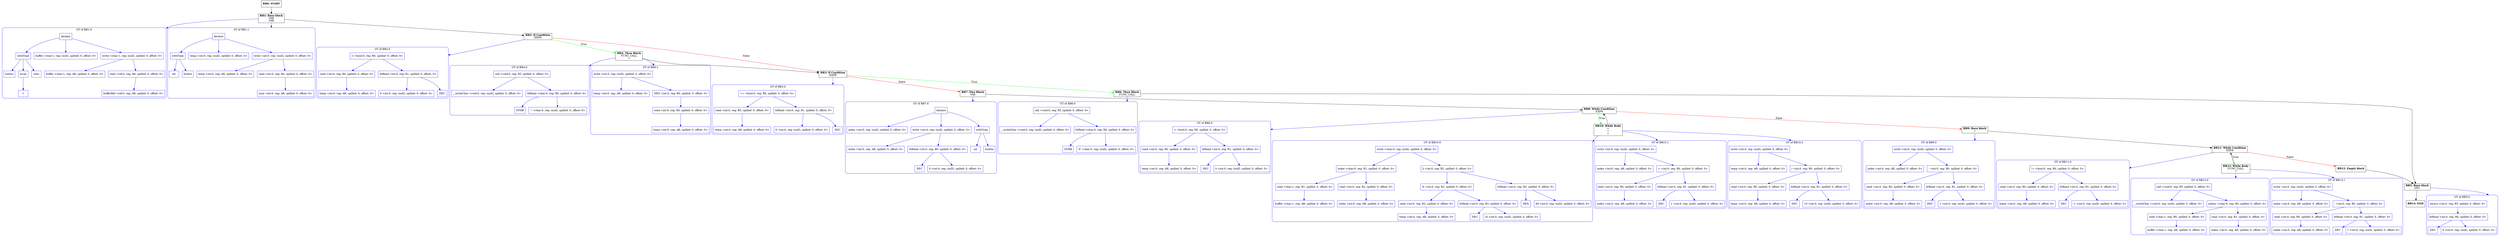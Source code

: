 digraph CFG {
    compound=true;
    graph [splines=true];
    node [shape=rectangle];

    BB14 [label=<<B>BB14: END</B><BR ALIGN="CENTER"/>>];
    BB13 [label=<<B>BB13: While Body</B><BR ALIGN="CENTER"/>FUNC_CALL<BR ALIGN="CENTER"/>=<BR ALIGN="CENTER"/>>];
    subgraph cluster_instruction0 {
        label = "OT of BB13:0";
        style=rounded;
        color=blue;
        entry0 [shape=point, style=invis];
        node0 [label="call <void:0, reg: RT, spilled: 0, offset: 0>", color=blue];
        node1 [label="__writeChar <void:0, reg: (null), spilled: 0, offset: 0>", color=blue];
        node0 -> node1[color=blue];
        node2 [label="indexr <char:0, reg: R0, spilled: 0, offset: 0>", color=blue];
        node3 [label="read <char:1, reg: R0, spilled: 0, offset: 0>", color=blue];
        node4 [label="buffer <char:1, reg: AR, spilled: 0, offset: 0>", color=blue];
        node3 -> node4[color=blue];
        node2 -> node3[color=blue];
        node5 [label="read <int:0, reg: R1, spilled: 0, offset: 0>", color=blue];
        node6 [label="index <int:0, reg: AR, spilled: 0, offset: 0>", color=blue];
        node5 -> node6[color=blue];
        node2 -> node5[color=blue];
        node0 -> node2[color=blue];
    }
    BB13 -> entry0 [lhead=cluster_instruction0, color=blue];
    subgraph cluster_instruction1 {
        label = "OT of BB13:1";
        style=rounded;
        color=blue;
        entry1 [shape=point, style=invis];
        node7 [label="write <int:0, reg: (null), spilled: 0, offset: 0>", color=blue];
        node8 [label="index <int:0, reg: AR, spilled: 0, offset: 0>", color=blue];
        node7 -> node8[color=blue];
        node9 [label="- <int:0, reg: R0, spilled: 0, offset: 0>", color=blue];
        node10 [label="read <int:0, reg: R0, spilled: 0, offset: 0>", color=blue];
        node11 [label="index <int:0, reg: AR, spilled: 0, offset: 0>", color=blue];
        node10 -> node11[color=blue];
        node9 -> node10[color=blue];
        node12 [label="litRead <int:0, reg: R1, spilled: 0, offset: 0>", color=blue];
        node13 [label="DEC", color=blue];
        node12 -> node13[color=blue];
        node14 [label="1 <int:0, reg: (null), spilled: 0, offset: 0>", color=blue];
        node12 -> node14[color=blue];
        node9 -> node12[color=blue];
        node7 -> node9[color=blue];
    }
    BB13 -> entry1 [lhead=cluster_instruction1, color=blue];
    BB12 [label=<<B>BB12: Empty block</B><BR ALIGN="CENTER"/>>];
    BB11 [label=<<B>BB11: While Condition</B><BR ALIGN="CENTER"/>EXPR<BR ALIGN="CENTER"/>>];
    subgraph cluster_instruction2 {
        label = "OT of BB11:0";
        style=rounded;
        color=blue;
        entry2 [shape=point, style=invis];
        node15 [label="!= <bool:0, reg: R0, spilled: 0, offset: 0>", color=blue];
        node16 [label="read <int:0, reg: R0, spilled: 0, offset: 0>", color=blue];
        node17 [label="index <int:0, reg: AR, spilled: 0, offset: 0>", color=blue];
        node16 -> node17[color=blue];
        node15 -> node16[color=blue];
        node18 [label="litRead <int:0, reg: R1, spilled: 0, offset: 0>", color=blue];
        node19 [label="DEC", color=blue];
        node18 -> node19[color=blue];
        node20 [label="-1 <int:0, reg: (null), spilled: 0, offset: 0>", color=blue];
        node18 -> node20[color=blue];
        node15 -> node18[color=blue];
    }
    BB11 -> entry2 [lhead=cluster_instruction2, color=blue];
    BB10 [label=<<B>BB10: While Body</B><BR ALIGN="CENTER"/>=<BR ALIGN="CENTER"/>=<BR ALIGN="CENTER"/>=<BR ALIGN="CENTER"/>>];
    subgraph cluster_instruction3 {
        label = "OT of BB10:0";
        style=rounded;
        color=blue;
        entry3 [shape=point, style=invis];
        node21 [label="write <char:0, reg: (null), spilled: 0, offset: 0>", color=blue];
        node22 [label="index <char:0, reg: R1, spilled: 0, offset: 0>", color=blue];
        node23 [label="read <char:1, reg: R1, spilled: 0, offset: 0>", color=blue];
        node24 [label="buffer <char:1, reg: AR, spilled: 0, offset: 0>", color=blue];
        node23 -> node24[color=blue];
        node22 -> node23[color=blue];
        node25 [label="read <int:0, reg: R2, spilled: 0, offset: 0>", color=blue];
        node26 [label="index <int:0, reg: AR, spilled: 0, offset: 0>", color=blue];
        node25 -> node26[color=blue];
        node22 -> node25[color=blue];
        node21 -> node22[color=blue];
        node27 [label="|| <int:0, reg: R2, spilled: 0, offset: 0>", color=blue];
        node28 [label="% <int:0, reg: R2, spilled: 0, offset: 0>", color=blue];
        node29 [label="read <int:0, reg: R2, spilled: 0, offset: 0>", color=blue];
        node30 [label="temp <int:0, reg: AR, spilled: 0, offset: 0>", color=blue];
        node29 -> node30[color=blue];
        node28 -> node29[color=blue];
        node31 [label="litRead <int:0, reg: R3, spilled: 0, offset: 0>", color=blue];
        node32 [label="DEC", color=blue];
        node31 -> node32[color=blue];
        node33 [label="10 <int:0, reg: (null), spilled: 0, offset: 0>", color=blue];
        node31 -> node33[color=blue];
        node28 -> node31[color=blue];
        node27 -> node28[color=blue];
        node34 [label="litRead <int:0, reg: R3, spilled: 0, offset: 0>", color=blue];
        node35 [label="HEX", color=blue];
        node34 -> node35[color=blue];
        node36 [label="48 <int:0, reg: (null), spilled: 0, offset: 0>", color=blue];
        node34 -> node36[color=blue];
        node27 -> node34[color=blue];
        node21 -> node27[color=blue];
    }
    BB10 -> entry3 [lhead=cluster_instruction3, color=blue];
    subgraph cluster_instruction4 {
        label = "OT of BB10:1";
        style=rounded;
        color=blue;
        entry4 [shape=point, style=invis];
        node37 [label="write <int:0, reg: (null), spilled: 0, offset: 0>", color=blue];
        node38 [label="index <int:0, reg: AR, spilled: 0, offset: 0>", color=blue];
        node37 -> node38[color=blue];
        node39 [label="+ <int:0, reg: R0, spilled: 0, offset: 0>", color=blue];
        node40 [label="read <int:0, reg: R0, spilled: 0, offset: 0>", color=blue];
        node41 [label="index <int:0, reg: AR, spilled: 0, offset: 0>", color=blue];
        node40 -> node41[color=blue];
        node39 -> node40[color=blue];
        node42 [label="litRead <int:0, reg: R1, spilled: 0, offset: 0>", color=blue];
        node43 [label="DEC", color=blue];
        node42 -> node43[color=blue];
        node44 [label="1 <int:0, reg: (null), spilled: 0, offset: 0>", color=blue];
        node42 -> node44[color=blue];
        node39 -> node42[color=blue];
        node37 -> node39[color=blue];
    }
    BB10 -> entry4 [lhead=cluster_instruction4, color=blue];
    subgraph cluster_instruction5 {
        label = "OT of BB10:2";
        style=rounded;
        color=blue;
        entry5 [shape=point, style=invis];
        node45 [label="write <int:0, reg: (null), spilled: 0, offset: 0>", color=blue];
        node46 [label="temp <int:0, reg: AR, spilled: 0, offset: 0>", color=blue];
        node45 -> node46[color=blue];
        node47 [label="/ <int:0, reg: R0, spilled: 0, offset: 0>", color=blue];
        node48 [label="read <int:0, reg: R0, spilled: 0, offset: 0>", color=blue];
        node49 [label="temp <int:0, reg: AR, spilled: 0, offset: 0>", color=blue];
        node48 -> node49[color=blue];
        node47 -> node48[color=blue];
        node50 [label="litRead <int:0, reg: R1, spilled: 0, offset: 0>", color=blue];
        node51 [label="DEC", color=blue];
        node50 -> node51[color=blue];
        node52 [label="10 <int:0, reg: (null), spilled: 0, offset: 0>", color=blue];
        node50 -> node52[color=blue];
        node47 -> node50[color=blue];
        node45 -> node47[color=blue];
    }
    BB10 -> entry5 [lhead=cluster_instruction5, color=blue];
    BB9 [label=<<B>BB9: Base block</B><BR ALIGN="CENTER"/>=<BR ALIGN="CENTER"/>>];
    subgraph cluster_instruction6 {
        label = "OT of BB9:0";
        style=rounded;
        color=blue;
        entry6 [shape=point, style=invis];
        node53 [label="write <int:0, reg: (null), spilled: 0, offset: 0>", color=blue];
        node54 [label="index <int:0, reg: AR, spilled: 0, offset: 0>", color=blue];
        node53 -> node54[color=blue];
        node55 [label="- <int:0, reg: R0, spilled: 0, offset: 0>", color=blue];
        node56 [label="read <int:0, reg: R0, spilled: 0, offset: 0>", color=blue];
        node57 [label="index <int:0, reg: AR, spilled: 0, offset: 0>", color=blue];
        node56 -> node57[color=blue];
        node55 -> node56[color=blue];
        node58 [label="litRead <int:0, reg: R1, spilled: 0, offset: 0>", color=blue];
        node59 [label="DEC", color=blue];
        node58 -> node59[color=blue];
        node60 [label="1 <int:0, reg: (null), spilled: 0, offset: 0>", color=blue];
        node58 -> node60[color=blue];
        node55 -> node58[color=blue];
        node53 -> node55[color=blue];
    }
    BB9 -> entry6 [lhead=cluster_instruction6, color=blue];
    BB8 [label=<<B>BB8: While Condition</B><BR ALIGN="CENTER"/>EXPR<BR ALIGN="CENTER"/>>];
    subgraph cluster_instruction7 {
        label = "OT of BB8:0";
        style=rounded;
        color=blue;
        entry7 [shape=point, style=invis];
        node61 [label="&gt; <bool:0, reg: R0, spilled: 0, offset: 0>", color=blue];
        node62 [label="read <int:0, reg: R0, spilled: 0, offset: 0>", color=blue];
        node63 [label="temp <int:0, reg: AR, spilled: 0, offset: 0>", color=blue];
        node62 -> node63[color=blue];
        node61 -> node62[color=blue];
        node64 [label="litRead <int:0, reg: R1, spilled: 0, offset: 0>", color=blue];
        node65 [label="DEC", color=blue];
        node64 -> node65[color=blue];
        node66 [label="0 <int:0, reg: (null), spilled: 0, offset: 0>", color=blue];
        node64 -> node66[color=blue];
        node61 -> node64[color=blue];
    }
    BB8 -> entry7 [lhead=cluster_instruction7, color=blue];
    BB7 [label=<<B>BB7: Else Block</B><BR ALIGN="CENTER"/>VAR<BR ALIGN="CENTER"/>>];
    subgraph cluster_instruction8 {
        label = "OT of BB7:0";
        style=rounded;
        color=blue;
        entry8 [shape=point, style=invis];
        node67 [label="declare", color=blue];
        node68 [label="withType", color=blue];
        node69 [label="int", color=blue];
        node68 -> node69[color=blue];
        node70 [label="builtin", color=blue];
        node68 -> node70[color=blue];
        node67 -> node68[color=blue];
        node71 [label="index <int:0, reg: (null), spilled: 0, offset: 0>", color=blue];
        node67 -> node71[color=blue];
        node72 [label="write <int:0, reg: (null), spilled: 0, offset: 0>", color=blue];
        node73 [label="index <int:0, reg: AR, spilled: 0, offset: 0>", color=blue];
        node72 -> node73[color=blue];
        node74 [label="litRead <int:0, reg: R0, spilled: 0, offset: 0>", color=blue];
        node75 [label="DEC", color=blue];
        node74 -> node75[color=blue];
        node76 [label="0 <int:0, reg: (null), spilled: 0, offset: 0>", color=blue];
        node74 -> node76[color=blue];
        node72 -> node74[color=blue];
        node67 -> node72[color=blue];
    }
    BB7 -> entry8 [lhead=cluster_instruction8, color=blue];
    BB6 [label=<<B>BB6: Then Block</B><BR ALIGN="CENTER"/>FUNC_CALL<BR ALIGN="CENTER"/>>];
    subgraph cluster_instruction9 {
        label = "OT of BB6:0";
        style=rounded;
        color=blue;
        entry9 [shape=point, style=invis];
        node77 [label="call <void:0, reg: RT, spilled: 0, offset: 0>", color=blue];
        node78 [label="__writeChar <void:0, reg: (null), spilled: 0, offset: 0>", color=blue];
        node77 -> node78[color=blue];
        node79 [label="litRead <char:0, reg: R0, spilled: 0, offset: 0>", color=blue];
        node80 [label="SYMB", color=blue];
        node79 -> node80[color=blue];
        node81 [label="'0' <char:0, reg: (null), spilled: 0, offset: 0>", color=blue];
        node79 -> node81[color=blue];
        node77 -> node79[color=blue];
    }
    BB6 -> entry9 [lhead=cluster_instruction9, color=blue];
    BB5 [label=<<B>BB5: Base block</B><BR ALIGN="CENTER"/>DEC<BR ALIGN="CENTER"/>>];
    subgraph cluster_instruction10 {
        label = "OT of BB5:0";
        style=rounded;
        color=blue;
        entry10 [shape=point, style=invis];
        node82 [label="return <int:0, reg: RT, spilled: 0, offset: 0>", color=blue];
        node83 [label="litRead <int:0, reg: R0, spilled: 0, offset: 0>", color=blue];
        node84 [label="DEC", color=blue];
        node83 -> node84[color=blue];
        node85 [label="0 <int:0, reg: (null), spilled: 0, offset: 0>", color=blue];
        node83 -> node85[color=blue];
        node82 -> node83[color=blue];
    }
    BB5 -> entry10 [lhead=cluster_instruction10, color=blue];
    BB4 [label=<<B>BB4: Then Block</B><BR ALIGN="CENTER"/>FUNC_CALL<BR ALIGN="CENTER"/>=<BR ALIGN="CENTER"/>>];
    subgraph cluster_instruction11 {
        label = "OT of BB4:0";
        style=rounded;
        color=blue;
        entry11 [shape=point, style=invis];
        node86 [label="call <void:0, reg: RT, spilled: 0, offset: 0>", color=blue];
        node87 [label="__writeChar <void:0, reg: (null), spilled: 0, offset: 0>", color=blue];
        node86 -> node87[color=blue];
        node88 [label="litRead <char:0, reg: R0, spilled: 0, offset: 0>", color=blue];
        node89 [label="SYMB", color=blue];
        node88 -> node89[color=blue];
        node90 [label="'-' <char:0, reg: (null), spilled: 0, offset: 0>", color=blue];
        node88 -> node90[color=blue];
        node86 -> node88[color=blue];
    }
    BB4 -> entry11 [lhead=cluster_instruction11, color=blue];
    subgraph cluster_instruction12 {
        label = "OT of BB4:1";
        style=rounded;
        color=blue;
        entry12 [shape=point, style=invis];
        node91 [label="write <int:0, reg: (null), spilled: 0, offset: 0>", color=blue];
        node92 [label="temp <int:0, reg: AR, spilled: 0, offset: 0>", color=blue];
        node91 -> node92[color=blue];
        node93 [label="NEG <int:0, reg: R0, spilled: 0, offset: 0>", color=blue];
        node94 [label="read <int:0, reg: R0, spilled: 0, offset: 0>", color=blue];
        node95 [label="temp <int:0, reg: AR, spilled: 0, offset: 0>", color=blue];
        node94 -> node95[color=blue];
        node93 -> node94[color=blue];
        node91 -> node93[color=blue];
    }
    BB4 -> entry12 [lhead=cluster_instruction12, color=blue];
    BB3 [label=<<B>BB3: If Condition</B><BR ALIGN="CENTER"/>EXPR<BR ALIGN="CENTER"/>>];
    subgraph cluster_instruction13 {
        label = "OT of BB3:0";
        style=rounded;
        color=blue;
        entry13 [shape=point, style=invis];
        node96 [label="== <bool:0, reg: R0, spilled: 0, offset: 0>", color=blue];
        node97 [label="read <int:0, reg: R0, spilled: 0, offset: 0>", color=blue];
        node98 [label="temp <int:0, reg: AR, spilled: 0, offset: 0>", color=blue];
        node97 -> node98[color=blue];
        node96 -> node97[color=blue];
        node99 [label="litRead <int:0, reg: R1, spilled: 0, offset: 0>", color=blue];
        node100 [label="DEC", color=blue];
        node99 -> node100[color=blue];
        node101 [label="0 <int:0, reg: (null), spilled: 0, offset: 0>", color=blue];
        node99 -> node101[color=blue];
        node96 -> node99[color=blue];
    }
    BB3 -> entry13 [lhead=cluster_instruction13, color=blue];
    BB2 [label=<<B>BB2: If Condition</B><BR ALIGN="CENTER"/>EXPR<BR ALIGN="CENTER"/>>];
    subgraph cluster_instruction14 {
        label = "OT of BB2:0";
        style=rounded;
        color=blue;
        entry14 [shape=point, style=invis];
        node102 [label="&lt; <bool:0, reg: R0, spilled: 0, offset: 0>", color=blue];
        node103 [label="read <int:0, reg: R0, spilled: 0, offset: 0>", color=blue];
        node104 [label="temp <int:0, reg: AR, spilled: 0, offset: 0>", color=blue];
        node103 -> node104[color=blue];
        node102 -> node103[color=blue];
        node105 [label="litRead <int:0, reg: R1, spilled: 0, offset: 0>", color=blue];
        node106 [label="DEC", color=blue];
        node105 -> node106[color=blue];
        node107 [label="0 <int:0, reg: (null), spilled: 0, offset: 0>", color=blue];
        node105 -> node107[color=blue];
        node102 -> node105[color=blue];
    }
    BB2 -> entry14 [lhead=cluster_instruction14, color=blue];
    BB1 [label=<<B>BB1: Base block</B><BR ALIGN="CENTER"/>VAR<BR ALIGN="CENTER"/>VAR<BR ALIGN="CENTER"/>>];
    subgraph cluster_instruction15 {
        label = "OT of BB1:0";
        style=rounded;
        color=blue;
        entry15 [shape=point, style=invis];
        node108 [label="declare", color=blue];
        node109 [label="withType", color=blue];
        node110 [label="char", color=blue];
        node109 -> node110[color=blue];
        node111 [label="builtin", color=blue];
        node109 -> node111[color=blue];
        node112 [label="array", color=blue];
        node113 [label="1", color=blue];
        node112 -> node113[color=blue];
        node109 -> node112[color=blue];
        node108 -> node109[color=blue];
        node114 [label="buffer <char:1, reg: (null), spilled: 0, offset: 0>", color=blue];
        node108 -> node114[color=blue];
        node115 [label="write <char:1, reg: (null), spilled: 0, offset: 0>", color=blue];
        node116 [label="buffer <char:1, reg: AR, spilled: 0, offset: 0>", color=blue];
        node115 -> node116[color=blue];
        node117 [label="read <ref:0, reg: R0, spilled: 0, offset: 0>", color=blue];
        node118 [label="bufferRef <ref:0, reg: AR, spilled: 0, offset: 0>", color=blue];
        node117 -> node118[color=blue];
        node115 -> node117[color=blue];
        node108 -> node115[color=blue];
    }
    BB1 -> entry15 [lhead=cluster_instruction15, color=blue];
    subgraph cluster_instruction16 {
        label = "OT of BB1:1";
        style=rounded;
        color=blue;
        entry16 [shape=point, style=invis];
        node119 [label="declare", color=blue];
        node120 [label="withType", color=blue];
        node121 [label="int", color=blue];
        node120 -> node121[color=blue];
        node122 [label="builtin", color=blue];
        node120 -> node122[color=blue];
        node119 -> node120[color=blue];
        node123 [label="temp <int:0, reg: (null), spilled: 0, offset: 0>", color=blue];
        node119 -> node123[color=blue];
        node124 [label="write <int:0, reg: (null), spilled: 0, offset: 0>", color=blue];
        node125 [label="temp <int:0, reg: AR, spilled: 0, offset: 0>", color=blue];
        node124 -> node125[color=blue];
        node126 [label="read <int:0, reg: R0, spilled: 0, offset: 0>", color=blue];
        node127 [label="num <int:0, reg: AR, spilled: 0, offset: 0>", color=blue];
        node126 -> node127[color=blue];
        node124 -> node126[color=blue];
        node119 -> node124[color=blue];
    }
    BB1 -> entry16 [lhead=cluster_instruction16, color=blue];
    BB0 [label=<<B>BB0: START</B><BR ALIGN="CENTER"/>>];

    BB13 -> BB11;
    BB12 -> BB5;
    BB11 -> BB12 [label="False", color=red];
    BB11 -> BB13 [label="True", color=green];
    BB10 -> BB8;
    BB9 -> BB11;
    BB8 -> BB9 [label="False", color=red];
    BB8 -> BB10 [label="True", color=green];
    BB7 -> BB8;
    BB6 -> BB5;
    BB5 -> BB14;
    BB4 -> BB3;
    BB3 -> BB7 [label="False", color=red];
    BB3 -> BB6 [label="True", color=green];
    BB2 -> BB3 [label="False", color=red];
    BB2 -> BB4 [label="True", color=green];
    BB1 -> BB2;
    BB0 -> BB1;
}
